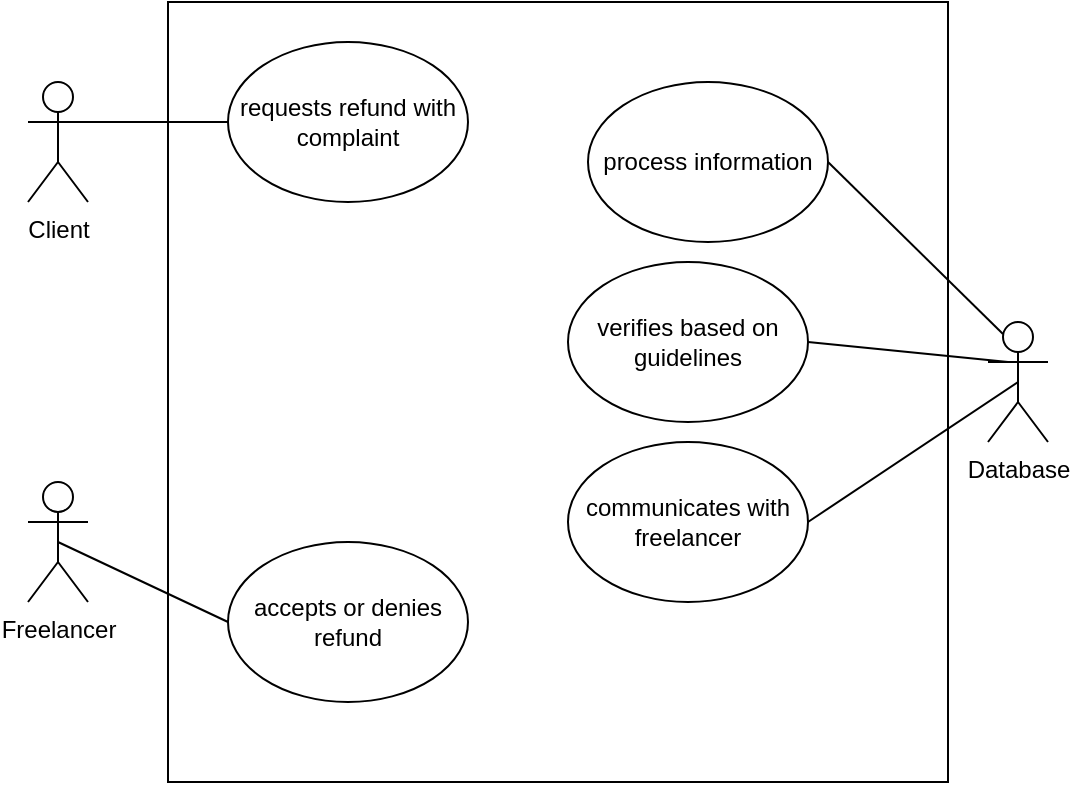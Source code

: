 <mxfile version="20.4.1" type="device"><diagram id="rvxNjgUasO3Tqdm2ezkh" name="Page-1"><mxGraphModel dx="1422" dy="754" grid="1" gridSize="10" guides="1" tooltips="1" connect="1" arrows="1" fold="1" page="1" pageScale="1" pageWidth="827" pageHeight="1169" math="0" shadow="0"><root><mxCell id="0"/><mxCell id="1" parent="0"/><mxCell id="ia7pn-Bd-xZ1-Ti5fdGj-1" value="" style="whiteSpace=wrap;html=1;aspect=fixed;" vertex="1" parent="1"><mxGeometry x="290" y="230" width="390" height="390" as="geometry"/></mxCell><mxCell id="ia7pn-Bd-xZ1-Ti5fdGj-2" value="Client" style="shape=umlActor;verticalLabelPosition=bottom;verticalAlign=top;html=1;outlineConnect=0;" vertex="1" parent="1"><mxGeometry x="220" y="270" width="30" height="60" as="geometry"/></mxCell><mxCell id="ia7pn-Bd-xZ1-Ti5fdGj-3" value="Database" style="shape=umlActor;verticalLabelPosition=bottom;verticalAlign=top;html=1;outlineConnect=0;" vertex="1" parent="1"><mxGeometry x="700" y="390" width="30" height="60" as="geometry"/></mxCell><mxCell id="ia7pn-Bd-xZ1-Ti5fdGj-4" value="Freelancer" style="shape=umlActor;verticalLabelPosition=bottom;verticalAlign=top;html=1;outlineConnect=0;" vertex="1" parent="1"><mxGeometry x="220" y="470" width="30" height="60" as="geometry"/></mxCell><mxCell id="ia7pn-Bd-xZ1-Ti5fdGj-5" value="requests refund with complaint" style="ellipse;whiteSpace=wrap;html=1;" vertex="1" parent="1"><mxGeometry x="320" y="250" width="120" height="80" as="geometry"/></mxCell><mxCell id="ia7pn-Bd-xZ1-Ti5fdGj-6" value="verifies based on guidelines" style="ellipse;whiteSpace=wrap;html=1;" vertex="1" parent="1"><mxGeometry x="490" y="360" width="120" height="80" as="geometry"/></mxCell><mxCell id="ia7pn-Bd-xZ1-Ti5fdGj-7" value="" style="endArrow=none;html=1;rounded=0;exitX=1;exitY=0.333;exitDx=0;exitDy=0;exitPerimeter=0;entryX=0;entryY=0.5;entryDx=0;entryDy=0;" edge="1" parent="1" source="ia7pn-Bd-xZ1-Ti5fdGj-2" target="ia7pn-Bd-xZ1-Ti5fdGj-5"><mxGeometry width="50" height="50" relative="1" as="geometry"><mxPoint x="260" y="370" as="sourcePoint"/><mxPoint x="310" y="320" as="targetPoint"/></mxGeometry></mxCell><mxCell id="ia7pn-Bd-xZ1-Ti5fdGj-8" value="accepts or denies refund" style="ellipse;whiteSpace=wrap;html=1;" vertex="1" parent="1"><mxGeometry x="320" y="500" width="120" height="80" as="geometry"/></mxCell><mxCell id="ia7pn-Bd-xZ1-Ti5fdGj-9" value="communicates with freelancer" style="ellipse;whiteSpace=wrap;html=1;" vertex="1" parent="1"><mxGeometry x="490" y="450" width="120" height="80" as="geometry"/></mxCell><mxCell id="ia7pn-Bd-xZ1-Ti5fdGj-10" value="" style="endArrow=none;html=1;rounded=0;entryX=0;entryY=0.5;entryDx=0;entryDy=0;exitX=0.5;exitY=0.5;exitDx=0;exitDy=0;exitPerimeter=0;" edge="1" parent="1" source="ia7pn-Bd-xZ1-Ti5fdGj-4" target="ia7pn-Bd-xZ1-Ti5fdGj-8"><mxGeometry width="50" height="50" relative="1" as="geometry"><mxPoint x="240" y="510" as="sourcePoint"/><mxPoint x="290" y="460" as="targetPoint"/></mxGeometry></mxCell><mxCell id="ia7pn-Bd-xZ1-Ti5fdGj-11" value="" style="endArrow=none;html=1;rounded=0;exitX=0.5;exitY=0.5;exitDx=0;exitDy=0;exitPerimeter=0;entryX=1;entryY=0.5;entryDx=0;entryDy=0;" edge="1" parent="1" source="ia7pn-Bd-xZ1-Ti5fdGj-3" target="ia7pn-Bd-xZ1-Ti5fdGj-9"><mxGeometry width="50" height="50" relative="1" as="geometry"><mxPoint x="390" y="390" as="sourcePoint"/><mxPoint x="440" y="340" as="targetPoint"/></mxGeometry></mxCell><mxCell id="ia7pn-Bd-xZ1-Ti5fdGj-12" value="" style="endArrow=none;html=1;rounded=0;exitX=1;exitY=0.5;exitDx=0;exitDy=0;" edge="1" parent="1" source="ia7pn-Bd-xZ1-Ti5fdGj-6"><mxGeometry width="50" height="50" relative="1" as="geometry"><mxPoint x="610" y="420" as="sourcePoint"/><mxPoint x="710" y="410" as="targetPoint"/></mxGeometry></mxCell><mxCell id="ia7pn-Bd-xZ1-Ti5fdGj-13" value="process information" style="ellipse;whiteSpace=wrap;html=1;" vertex="1" parent="1"><mxGeometry x="500" y="270" width="120" height="80" as="geometry"/></mxCell><mxCell id="ia7pn-Bd-xZ1-Ti5fdGj-14" value="" style="endArrow=none;html=1;rounded=0;entryX=1;entryY=0.5;entryDx=0;entryDy=0;exitX=0.25;exitY=0.1;exitDx=0;exitDy=0;exitPerimeter=0;" edge="1" parent="1" source="ia7pn-Bd-xZ1-Ti5fdGj-3" target="ia7pn-Bd-xZ1-Ti5fdGj-13"><mxGeometry width="50" height="50" relative="1" as="geometry"><mxPoint x="650" y="420" as="sourcePoint"/><mxPoint x="700" y="370" as="targetPoint"/></mxGeometry></mxCell></root></mxGraphModel></diagram></mxfile>